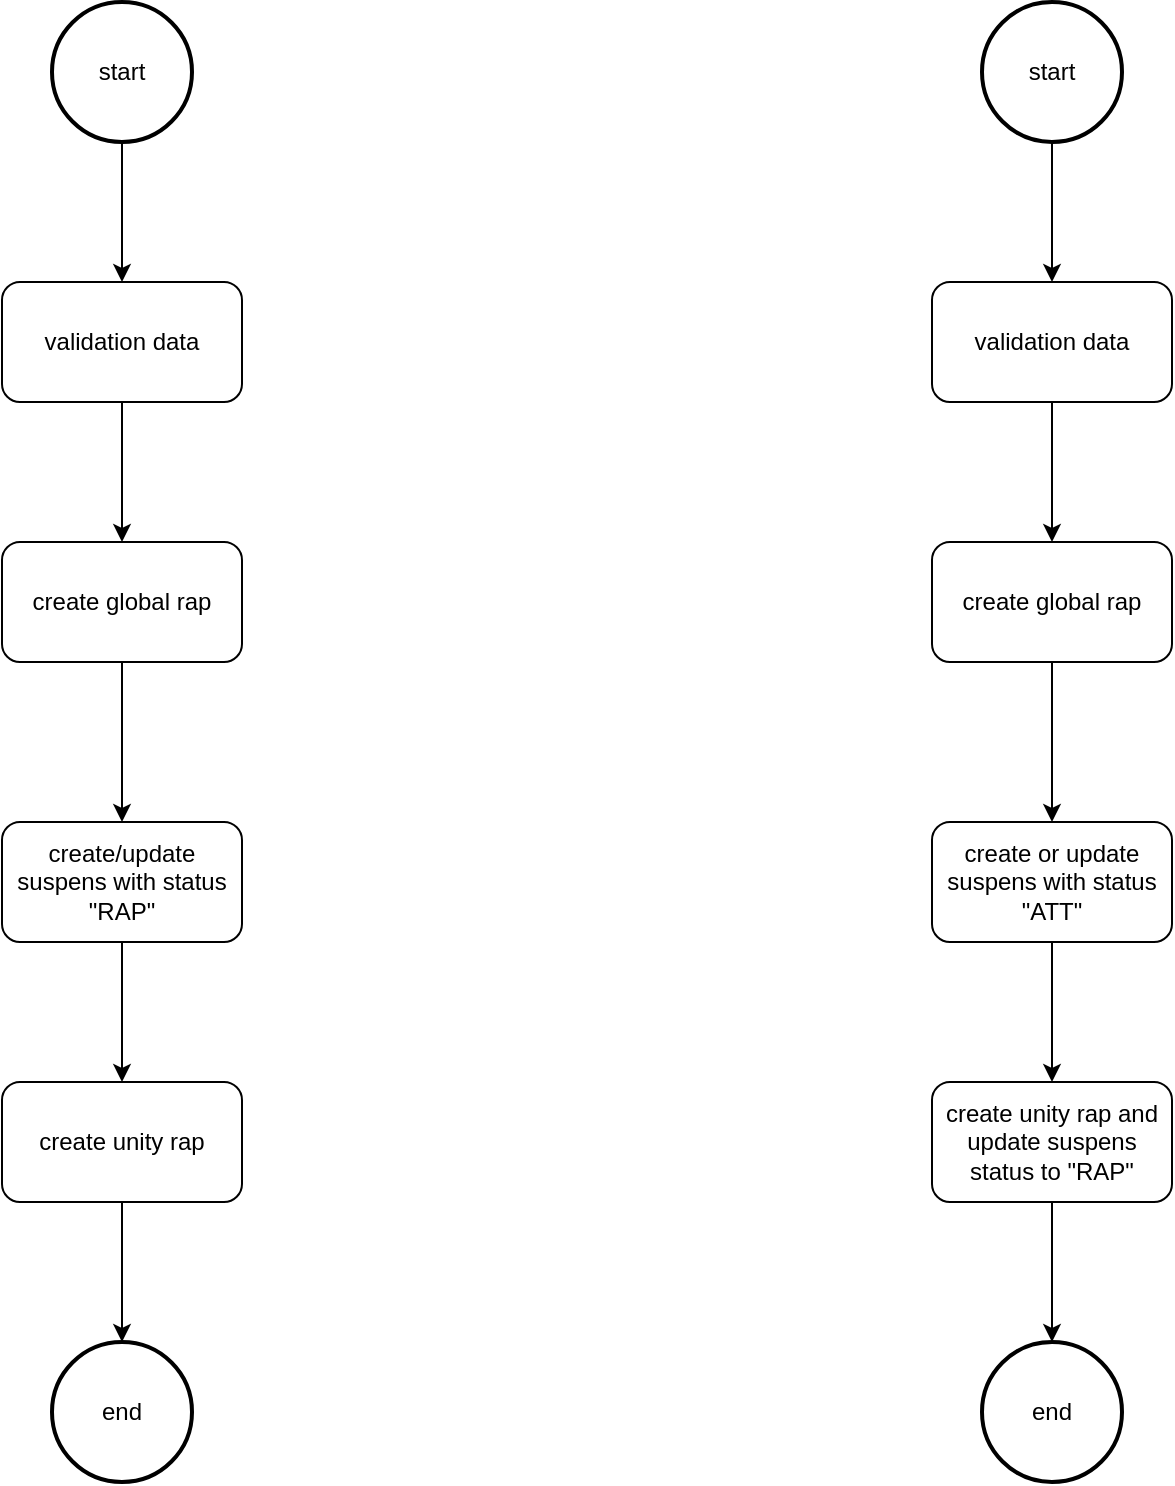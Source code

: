 <mxfile version="14.7.6" type="github">
  <diagram id="CeuNqHNBXfaNcoWhmxNZ" name="Page-1">
    <mxGraphModel dx="2302" dy="762" grid="1" gridSize="10" guides="1" tooltips="1" connect="1" arrows="1" fold="1" page="1" pageScale="1" pageWidth="1169" pageHeight="827" math="0" shadow="0">
      <root>
        <mxCell id="0" />
        <mxCell id="1" parent="0" />
        <mxCell id="YVEur4traXvJz6K6Ptun-1" value="start" style="strokeWidth=2;html=1;shape=mxgraph.flowchart.start_2;whiteSpace=wrap;" vertex="1" parent="1">
          <mxGeometry x="160" y="10" width="70" height="70" as="geometry" />
        </mxCell>
        <mxCell id="YVEur4traXvJz6K6Ptun-2" value="end" style="strokeWidth=2;html=1;shape=mxgraph.flowchart.start_2;whiteSpace=wrap;" vertex="1" parent="1">
          <mxGeometry x="160" y="680" width="70" height="70" as="geometry" />
        </mxCell>
        <mxCell id="YVEur4traXvJz6K6Ptun-3" value="create global rap" style="rounded=1;whiteSpace=wrap;html=1;" vertex="1" parent="1">
          <mxGeometry x="135" y="280" width="120" height="60" as="geometry" />
        </mxCell>
        <mxCell id="YVEur4traXvJz6K6Ptun-4" value="validation data" style="rounded=1;whiteSpace=wrap;html=1;" vertex="1" parent="1">
          <mxGeometry x="135" y="150" width="120" height="60" as="geometry" />
        </mxCell>
        <mxCell id="YVEur4traXvJz6K6Ptun-5" value="create/update suspens with status &quot;RAP&quot;" style="rounded=1;whiteSpace=wrap;html=1;" vertex="1" parent="1">
          <mxGeometry x="135" y="420" width="120" height="60" as="geometry" />
        </mxCell>
        <mxCell id="YVEur4traXvJz6K6Ptun-6" value="create unity rap" style="rounded=1;whiteSpace=wrap;html=1;" vertex="1" parent="1">
          <mxGeometry x="135" y="550" width="120" height="60" as="geometry" />
        </mxCell>
        <mxCell id="YVEur4traXvJz6K6Ptun-7" value="" style="endArrow=classic;html=1;exitX=0.5;exitY=1;exitDx=0;exitDy=0;exitPerimeter=0;" edge="1" parent="1" source="YVEur4traXvJz6K6Ptun-1" target="YVEur4traXvJz6K6Ptun-4">
          <mxGeometry width="50" height="50" relative="1" as="geometry">
            <mxPoint x="560" y="420" as="sourcePoint" />
            <mxPoint x="610" y="370" as="targetPoint" />
          </mxGeometry>
        </mxCell>
        <mxCell id="YVEur4traXvJz6K6Ptun-8" value="" style="endArrow=classic;html=1;exitX=0.5;exitY=1;exitDx=0;exitDy=0;" edge="1" parent="1" source="YVEur4traXvJz6K6Ptun-4" target="YVEur4traXvJz6K6Ptun-3">
          <mxGeometry width="50" height="50" relative="1" as="geometry">
            <mxPoint x="220" y="240" as="sourcePoint" />
            <mxPoint x="260" y="270" as="targetPoint" />
          </mxGeometry>
        </mxCell>
        <mxCell id="YVEur4traXvJz6K6Ptun-9" value="" style="endArrow=classic;html=1;exitX=0.5;exitY=1;exitDx=0;exitDy=0;entryX=0.5;entryY=0;entryDx=0;entryDy=0;" edge="1" parent="1" source="YVEur4traXvJz6K6Ptun-5" target="YVEur4traXvJz6K6Ptun-6">
          <mxGeometry width="50" height="50" relative="1" as="geometry">
            <mxPoint x="300" y="550" as="sourcePoint" />
            <mxPoint x="220" y="540" as="targetPoint" />
          </mxGeometry>
        </mxCell>
        <mxCell id="YVEur4traXvJz6K6Ptun-11" value="" style="endArrow=classic;html=1;entryX=0.5;entryY=0;entryDx=0;entryDy=0;exitX=0.5;exitY=1;exitDx=0;exitDy=0;" edge="1" parent="1" source="YVEur4traXvJz6K6Ptun-3" target="YVEur4traXvJz6K6Ptun-5">
          <mxGeometry width="50" height="50" relative="1" as="geometry">
            <mxPoint x="195" y="370" as="sourcePoint" />
            <mxPoint x="220" y="400" as="targetPoint" />
          </mxGeometry>
        </mxCell>
        <mxCell id="YVEur4traXvJz6K6Ptun-13" value="" style="endArrow=classic;html=1;exitX=0.5;exitY=1;exitDx=0;exitDy=0;entryX=0.5;entryY=0;entryDx=0;entryDy=0;entryPerimeter=0;" edge="1" parent="1" source="YVEur4traXvJz6K6Ptun-6" target="YVEur4traXvJz6K6Ptun-2">
          <mxGeometry width="50" height="50" relative="1" as="geometry">
            <mxPoint x="560" y="420" as="sourcePoint" />
            <mxPoint x="610" y="370" as="targetPoint" />
          </mxGeometry>
        </mxCell>
        <mxCell id="YVEur4traXvJz6K6Ptun-14" value="start" style="strokeWidth=2;html=1;shape=mxgraph.flowchart.start_2;whiteSpace=wrap;" vertex="1" parent="1">
          <mxGeometry x="625" y="10" width="70" height="70" as="geometry" />
        </mxCell>
        <mxCell id="YVEur4traXvJz6K6Ptun-15" value="end" style="strokeWidth=2;html=1;shape=mxgraph.flowchart.start_2;whiteSpace=wrap;" vertex="1" parent="1">
          <mxGeometry x="625" y="680" width="70" height="70" as="geometry" />
        </mxCell>
        <mxCell id="YVEur4traXvJz6K6Ptun-16" value="create global rap" style="rounded=1;whiteSpace=wrap;html=1;" vertex="1" parent="1">
          <mxGeometry x="600" y="280" width="120" height="60" as="geometry" />
        </mxCell>
        <mxCell id="YVEur4traXvJz6K6Ptun-17" value="validation data" style="rounded=1;whiteSpace=wrap;html=1;" vertex="1" parent="1">
          <mxGeometry x="600" y="150" width="120" height="60" as="geometry" />
        </mxCell>
        <mxCell id="YVEur4traXvJz6K6Ptun-18" value="create or update suspens with status &quot;ATT&quot;" style="rounded=1;whiteSpace=wrap;html=1;" vertex="1" parent="1">
          <mxGeometry x="600" y="420" width="120" height="60" as="geometry" />
        </mxCell>
        <mxCell id="YVEur4traXvJz6K6Ptun-19" value="create unity rap and update suspens status to &quot;RAP&quot;" style="rounded=1;whiteSpace=wrap;html=1;" vertex="1" parent="1">
          <mxGeometry x="600" y="550" width="120" height="60" as="geometry" />
        </mxCell>
        <mxCell id="YVEur4traXvJz6K6Ptun-20" value="" style="endArrow=classic;html=1;exitX=0.5;exitY=1;exitDx=0;exitDy=0;exitPerimeter=0;" edge="1" parent="1" source="YVEur4traXvJz6K6Ptun-14" target="YVEur4traXvJz6K6Ptun-17">
          <mxGeometry width="50" height="50" relative="1" as="geometry">
            <mxPoint x="1025" y="420" as="sourcePoint" />
            <mxPoint x="1075" y="370" as="targetPoint" />
          </mxGeometry>
        </mxCell>
        <mxCell id="YVEur4traXvJz6K6Ptun-21" value="" style="endArrow=classic;html=1;exitX=0.5;exitY=1;exitDx=0;exitDy=0;" edge="1" parent="1" source="YVEur4traXvJz6K6Ptun-17" target="YVEur4traXvJz6K6Ptun-16">
          <mxGeometry width="50" height="50" relative="1" as="geometry">
            <mxPoint x="685" y="240" as="sourcePoint" />
            <mxPoint x="725" y="270" as="targetPoint" />
          </mxGeometry>
        </mxCell>
        <mxCell id="YVEur4traXvJz6K6Ptun-22" value="" style="endArrow=classic;html=1;exitX=0.5;exitY=1;exitDx=0;exitDy=0;entryX=0.5;entryY=0;entryDx=0;entryDy=0;" edge="1" parent="1" source="YVEur4traXvJz6K6Ptun-18" target="YVEur4traXvJz6K6Ptun-19">
          <mxGeometry width="50" height="50" relative="1" as="geometry">
            <mxPoint x="765" y="550" as="sourcePoint" />
            <mxPoint x="685" y="540" as="targetPoint" />
          </mxGeometry>
        </mxCell>
        <mxCell id="YVEur4traXvJz6K6Ptun-23" value="" style="endArrow=classic;html=1;entryX=0.5;entryY=0;entryDx=0;entryDy=0;exitX=0.5;exitY=1;exitDx=0;exitDy=0;" edge="1" parent="1" source="YVEur4traXvJz6K6Ptun-16" target="YVEur4traXvJz6K6Ptun-18">
          <mxGeometry width="50" height="50" relative="1" as="geometry">
            <mxPoint x="660" y="370" as="sourcePoint" />
            <mxPoint x="685" y="400" as="targetPoint" />
          </mxGeometry>
        </mxCell>
        <mxCell id="YVEur4traXvJz6K6Ptun-24" value="" style="endArrow=classic;html=1;exitX=0.5;exitY=1;exitDx=0;exitDy=0;entryX=0.5;entryY=0;entryDx=0;entryDy=0;entryPerimeter=0;" edge="1" parent="1" source="YVEur4traXvJz6K6Ptun-19" target="YVEur4traXvJz6K6Ptun-15">
          <mxGeometry width="50" height="50" relative="1" as="geometry">
            <mxPoint x="1025" y="420" as="sourcePoint" />
            <mxPoint x="1075" y="370" as="targetPoint" />
          </mxGeometry>
        </mxCell>
      </root>
    </mxGraphModel>
  </diagram>
</mxfile>
